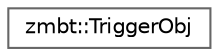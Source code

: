 digraph "Graphical Class Hierarchy"
{
 // LATEX_PDF_SIZE
  bgcolor="transparent";
  edge [fontname=Helvetica,fontsize=10,labelfontname=Helvetica,labelfontsize=10];
  node [fontname=Helvetica,fontsize=10,shape=box,height=0.2,width=0.4];
  rankdir="LR";
  Node0 [id="Node000000",label="zmbt::TriggerObj",height=0.2,width=0.4,color="grey40", fillcolor="white", style="filled",URL="$classzmbt_1_1TriggerObj.html",tooltip="Object handler to be used with TriggerIfc."];
}
